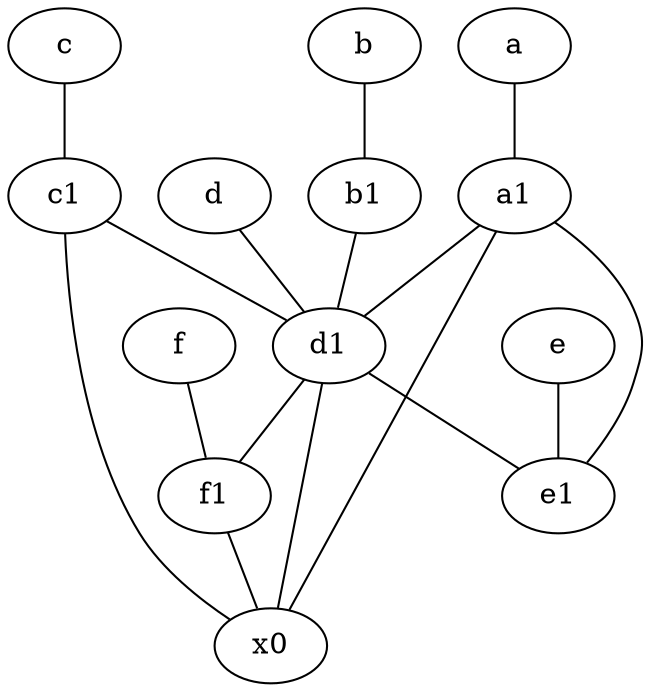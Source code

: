 graph {
	node [labelfontsize=50]
	d [labelfontsize=50 pos="2,5!"]
	f [labelfontsize=50 pos="3,9!"]
	d1 [labelfontsize=50 pos="3,5!"]
	f1 [labelfontsize=50 pos="3,8!"]
	c1 [labelfontsize=50 pos="4.5,3!"]
	x0 [labelfontsize=50]
	e1 [labelfontsize=50 pos="7,7!"]
	b [labelfontsize=50 pos="10,4!"]
	e [labelfontsize=50 pos="7,9!"]
	a1 [labelfontsize=50 pos="8,3!"]
	a [labelfontsize=50 pos="8,2!"]
	c [labelfontsize=50 pos="4.5,2!"]
	b1 [labelfontsize=50 pos="9,4!"]
	b1 -- d1
	a1 -- d1
	f1 -- x0
	e -- e1
	c -- c1
	d1 -- f1
	f -- f1
	b -- b1
	d -- d1
	d1 -- x0
	a1 -- x0
	d1 -- e1
	a1 -- e1
	c1 -- x0
	c1 -- d1
	a -- a1
}

